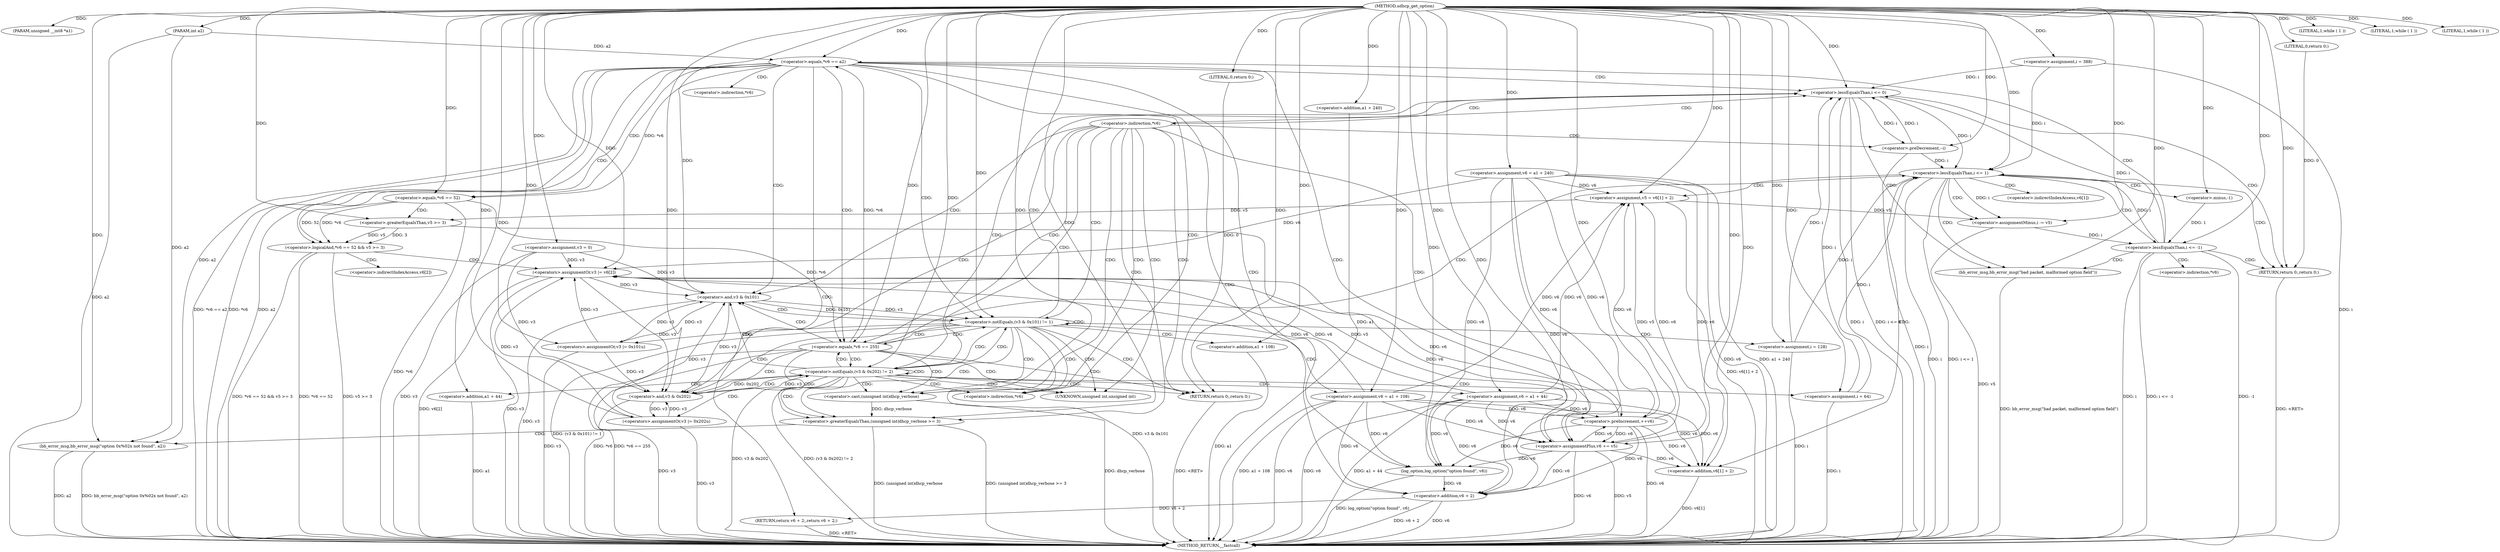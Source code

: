 digraph udhcp_get_option {  
"1000105" [label = "(METHOD,udhcp_get_option)" ]
"1000257" [label = "(METHOD_RETURN,__fastcall)" ]
"1000106" [label = "(PARAM,unsigned __int8 *a1)" ]
"1000107" [label = "(PARAM,int a2)" ]
"1000113" [label = "(<operator>.assignment,v3 = 0)" ]
"1000116" [label = "(<operator>.assignment,v6 = a1 + 240)" ]
"1000118" [label = "(<operator>.addition,a1 + 240)" ]
"1000122" [label = "(<operator>.assignment,i = 388)" ]
"1000125" [label = "(<operator>.assignment,i = 64)" ]
"1000130" [label = "(LITERAL,1,while ( 1 ))" ]
"1000133" [label = "(LITERAL,1,while ( 1 ))" ]
"1000136" [label = "(LITERAL,1,while ( 1 ))" ]
"1000139" [label = "(<operator>.lessEqualsThan,i <= 0)" ]
"1000144" [label = "(bb_error_msg,bb_error_msg(\"bad packet, malformed option field\"))" ]
"1000146" [label = "(RETURN,return 0;,return 0;)" ]
"1000147" [label = "(LITERAL,0,return 0;)" ]
"1000152" [label = "(<operator>.preDecrement,--i)" ]
"1000154" [label = "(<operator>.preIncrement,++v6)" ]
"1000157" [label = "(<operator>.equals,*v6 == 255)" ]
"1000163" [label = "(<operator>.lessEqualsThan,i <= 1)" ]
"1000167" [label = "(<operator>.assignment,v5 = v6[1] + 2)" ]
"1000169" [label = "(<operator>.addition,v6[1] + 2)" ]
"1000174" [label = "(<operator>.assignmentMinus,i -= v5)" ]
"1000178" [label = "(<operator>.lessEqualsThan,i <= -1)" ]
"1000180" [label = "(<operator>.minus,-1)" ]
"1000184" [label = "(<operator>.equals,*v6 == a2)" ]
"1000189" [label = "(log_option,log_option(\"option found\", v6))" ]
"1000192" [label = "(RETURN,return v6 + 2;,return v6 + 2;)" ]
"1000193" [label = "(<operator>.addition,v6 + 2)" ]
"1000197" [label = "(<operator>.logicalAnd,*v6 == 52 && v5 >= 3)" ]
"1000198" [label = "(<operator>.equals,*v6 == 52)" ]
"1000202" [label = "(<operator>.greaterEqualsThan,v5 >= 3)" ]
"1000205" [label = "(<operators>.assignmentOr,v3 |= v6[2])" ]
"1000210" [label = "(<operator>.assignmentPlus,v6 += v5)" ]
"1000214" [label = "(<operator>.notEquals,(v3 & 0x101) != 1)" ]
"1000215" [label = "(<operator>.and,v3 & 0x101)" ]
"1000220" [label = "(<operators>.assignmentOr,v3 |= 0x101u)" ]
"1000223" [label = "(<operator>.assignment,v6 = a1 + 108)" ]
"1000225" [label = "(<operator>.addition,a1 + 108)" ]
"1000228" [label = "(<operator>.assignment,i = 128)" ]
"1000232" [label = "(<operator>.notEquals,(v3 & 0x202) != 2)" ]
"1000233" [label = "(<operator>.and,v3 & 0x202)" ]
"1000238" [label = "(<operators>.assignmentOr,v3 |= 0x202u)" ]
"1000241" [label = "(<operator>.assignment,v6 = a1 + 44)" ]
"1000243" [label = "(<operator>.addition,a1 + 44)" ]
"1000247" [label = "(<operator>.greaterEqualsThan,(unsigned int)dhcp_verbose >= 3)" ]
"1000248" [label = "(<operator>.cast,(unsigned int)dhcp_verbose)" ]
"1000252" [label = "(bb_error_msg,bb_error_msg(\"option 0x%02x not found\", a2))" ]
"1000255" [label = "(RETURN,return 0;,return 0;)" ]
"1000256" [label = "(LITERAL,0,return 0;)" ]
"1000149" [label = "(<operator>.indirection,*v6)" ]
"1000158" [label = "(<operator>.indirection,*v6)" ]
"1000170" [label = "(<operator>.indirectIndexAccess,v6[1])" ]
"1000185" [label = "(<operator>.indirection,*v6)" ]
"1000199" [label = "(<operator>.indirection,*v6)" ]
"1000207" [label = "(<operator>.indirectIndexAccess,v6[2])" ]
"1000249" [label = "(UNKNOWN,unsigned int,unsigned int)" ]
  "1000255" -> "1000257"  [ label = "DDG: <RET>"] 
  "1000146" -> "1000257"  [ label = "DDG: <RET>"] 
  "1000192" -> "1000257"  [ label = "DDG: <RET>"] 
  "1000154" -> "1000257"  [ label = "DDG: v6"] 
  "1000193" -> "1000257"  [ label = "DDG: v6 + 2"] 
  "1000197" -> "1000257"  [ label = "DDG: *v6 == 52"] 
  "1000205" -> "1000257"  [ label = "DDG: v3"] 
  "1000139" -> "1000257"  [ label = "DDG: i"] 
  "1000252" -> "1000257"  [ label = "DDG: a2"] 
  "1000210" -> "1000257"  [ label = "DDG: v5"] 
  "1000163" -> "1000257"  [ label = "DDG: i"] 
  "1000144" -> "1000257"  [ label = "DDG: bb_error_msg(\"bad packet, malformed option field\")"] 
  "1000241" -> "1000257"  [ label = "DDG: a1 + 44"] 
  "1000193" -> "1000257"  [ label = "DDG: v6"] 
  "1000107" -> "1000257"  [ label = "DDG: a2"] 
  "1000116" -> "1000257"  [ label = "DDG: v6"] 
  "1000198" -> "1000257"  [ label = "DDG: *v6"] 
  "1000163" -> "1000257"  [ label = "DDG: i <= 1"] 
  "1000139" -> "1000257"  [ label = "DDG: i <= 0"] 
  "1000189" -> "1000257"  [ label = "DDG: log_option(\"option found\", v6)"] 
  "1000238" -> "1000257"  [ label = "DDG: v3"] 
  "1000243" -> "1000257"  [ label = "DDG: a1"] 
  "1000232" -> "1000257"  [ label = "DDG: v3 & 0x202"] 
  "1000116" -> "1000257"  [ label = "DDG: a1 + 240"] 
  "1000184" -> "1000257"  [ label = "DDG: *v6 == a2"] 
  "1000157" -> "1000257"  [ label = "DDG: *v6 == 255"] 
  "1000178" -> "1000257"  [ label = "DDG: i <= -1"] 
  "1000210" -> "1000257"  [ label = "DDG: v6"] 
  "1000228" -> "1000257"  [ label = "DDG: i"] 
  "1000220" -> "1000257"  [ label = "DDG: v3"] 
  "1000233" -> "1000257"  [ label = "DDG: v3"] 
  "1000214" -> "1000257"  [ label = "DDG: (v3 & 0x101) != 1"] 
  "1000118" -> "1000257"  [ label = "DDG: a1"] 
  "1000152" -> "1000257"  [ label = "DDG: i"] 
  "1000225" -> "1000257"  [ label = "DDG: a1"] 
  "1000248" -> "1000257"  [ label = "DDG: dhcp_verbose"] 
  "1000223" -> "1000257"  [ label = "DDG: v6"] 
  "1000178" -> "1000257"  [ label = "DDG: -1"] 
  "1000157" -> "1000257"  [ label = "DDG: *v6"] 
  "1000247" -> "1000257"  [ label = "DDG: (unsigned int)dhcp_verbose >= 3"] 
  "1000214" -> "1000257"  [ label = "DDG: v3 & 0x101"] 
  "1000232" -> "1000257"  [ label = "DDG: (v3 & 0x202) != 2"] 
  "1000184" -> "1000257"  [ label = "DDG: *v6"] 
  "1000205" -> "1000257"  [ label = "DDG: v6[2]"] 
  "1000247" -> "1000257"  [ label = "DDG: (unsigned int)dhcp_verbose"] 
  "1000169" -> "1000257"  [ label = "DDG: v6[1]"] 
  "1000252" -> "1000257"  [ label = "DDG: bb_error_msg(\"option 0x%02x not found\", a2)"] 
  "1000223" -> "1000257"  [ label = "DDG: a1 + 108"] 
  "1000125" -> "1000257"  [ label = "DDG: i"] 
  "1000184" -> "1000257"  [ label = "DDG: a2"] 
  "1000113" -> "1000257"  [ label = "DDG: v3"] 
  "1000241" -> "1000257"  [ label = "DDG: v6"] 
  "1000174" -> "1000257"  [ label = "DDG: v5"] 
  "1000178" -> "1000257"  [ label = "DDG: i"] 
  "1000167" -> "1000257"  [ label = "DDG: v6[1] + 2"] 
  "1000215" -> "1000257"  [ label = "DDG: v3"] 
  "1000197" -> "1000257"  [ label = "DDG: v5 >= 3"] 
  "1000197" -> "1000257"  [ label = "DDG: *v6 == 52 && v5 >= 3"] 
  "1000122" -> "1000257"  [ label = "DDG: i"] 
  "1000105" -> "1000106"  [ label = "DDG: "] 
  "1000105" -> "1000107"  [ label = "DDG: "] 
  "1000105" -> "1000113"  [ label = "DDG: "] 
  "1000105" -> "1000116"  [ label = "DDG: "] 
  "1000105" -> "1000118"  [ label = "DDG: "] 
  "1000105" -> "1000122"  [ label = "DDG: "] 
  "1000105" -> "1000125"  [ label = "DDG: "] 
  "1000105" -> "1000130"  [ label = "DDG: "] 
  "1000105" -> "1000133"  [ label = "DDG: "] 
  "1000105" -> "1000136"  [ label = "DDG: "] 
  "1000228" -> "1000139"  [ label = "DDG: i"] 
  "1000152" -> "1000139"  [ label = "DDG: i"] 
  "1000125" -> "1000139"  [ label = "DDG: i"] 
  "1000178" -> "1000139"  [ label = "DDG: i"] 
  "1000122" -> "1000139"  [ label = "DDG: i"] 
  "1000105" -> "1000139"  [ label = "DDG: "] 
  "1000105" -> "1000144"  [ label = "DDG: "] 
  "1000147" -> "1000146"  [ label = "DDG: 0"] 
  "1000105" -> "1000146"  [ label = "DDG: "] 
  "1000105" -> "1000147"  [ label = "DDG: "] 
  "1000139" -> "1000152"  [ label = "DDG: i"] 
  "1000105" -> "1000152"  [ label = "DDG: "] 
  "1000116" -> "1000154"  [ label = "DDG: v6"] 
  "1000210" -> "1000154"  [ label = "DDG: v6"] 
  "1000223" -> "1000154"  [ label = "DDG: v6"] 
  "1000241" -> "1000154"  [ label = "DDG: v6"] 
  "1000105" -> "1000154"  [ label = "DDG: "] 
  "1000198" -> "1000157"  [ label = "DDG: *v6"] 
  "1000105" -> "1000157"  [ label = "DDG: "] 
  "1000228" -> "1000163"  [ label = "DDG: i"] 
  "1000152" -> "1000163"  [ label = "DDG: i"] 
  "1000125" -> "1000163"  [ label = "DDG: i"] 
  "1000178" -> "1000163"  [ label = "DDG: i"] 
  "1000139" -> "1000163"  [ label = "DDG: i"] 
  "1000122" -> "1000163"  [ label = "DDG: i"] 
  "1000105" -> "1000163"  [ label = "DDG: "] 
  "1000116" -> "1000167"  [ label = "DDG: v6"] 
  "1000210" -> "1000167"  [ label = "DDG: v6"] 
  "1000223" -> "1000167"  [ label = "DDG: v6"] 
  "1000154" -> "1000167"  [ label = "DDG: v6"] 
  "1000241" -> "1000167"  [ label = "DDG: v6"] 
  "1000105" -> "1000167"  [ label = "DDG: "] 
  "1000116" -> "1000169"  [ label = "DDG: v6"] 
  "1000210" -> "1000169"  [ label = "DDG: v6"] 
  "1000223" -> "1000169"  [ label = "DDG: v6"] 
  "1000154" -> "1000169"  [ label = "DDG: v6"] 
  "1000241" -> "1000169"  [ label = "DDG: v6"] 
  "1000105" -> "1000169"  [ label = "DDG: "] 
  "1000167" -> "1000174"  [ label = "DDG: v5"] 
  "1000105" -> "1000174"  [ label = "DDG: "] 
  "1000163" -> "1000174"  [ label = "DDG: i"] 
  "1000174" -> "1000178"  [ label = "DDG: i"] 
  "1000105" -> "1000178"  [ label = "DDG: "] 
  "1000180" -> "1000178"  [ label = "DDG: 1"] 
  "1000105" -> "1000180"  [ label = "DDG: "] 
  "1000157" -> "1000184"  [ label = "DDG: *v6"] 
  "1000107" -> "1000184"  [ label = "DDG: a2"] 
  "1000105" -> "1000184"  [ label = "DDG: "] 
  "1000105" -> "1000189"  [ label = "DDG: "] 
  "1000116" -> "1000189"  [ label = "DDG: v6"] 
  "1000210" -> "1000189"  [ label = "DDG: v6"] 
  "1000223" -> "1000189"  [ label = "DDG: v6"] 
  "1000154" -> "1000189"  [ label = "DDG: v6"] 
  "1000241" -> "1000189"  [ label = "DDG: v6"] 
  "1000193" -> "1000192"  [ label = "DDG: v6 + 2"] 
  "1000189" -> "1000193"  [ label = "DDG: v6"] 
  "1000105" -> "1000193"  [ label = "DDG: "] 
  "1000116" -> "1000193"  [ label = "DDG: v6"] 
  "1000210" -> "1000193"  [ label = "DDG: v6"] 
  "1000223" -> "1000193"  [ label = "DDG: v6"] 
  "1000154" -> "1000193"  [ label = "DDG: v6"] 
  "1000241" -> "1000193"  [ label = "DDG: v6"] 
  "1000198" -> "1000197"  [ label = "DDG: *v6"] 
  "1000198" -> "1000197"  [ label = "DDG: 52"] 
  "1000184" -> "1000198"  [ label = "DDG: *v6"] 
  "1000105" -> "1000198"  [ label = "DDG: "] 
  "1000202" -> "1000197"  [ label = "DDG: v5"] 
  "1000202" -> "1000197"  [ label = "DDG: 3"] 
  "1000105" -> "1000202"  [ label = "DDG: "] 
  "1000167" -> "1000202"  [ label = "DDG: v5"] 
  "1000116" -> "1000205"  [ label = "DDG: v6"] 
  "1000210" -> "1000205"  [ label = "DDG: v6"] 
  "1000223" -> "1000205"  [ label = "DDG: v6"] 
  "1000154" -> "1000205"  [ label = "DDG: v6"] 
  "1000241" -> "1000205"  [ label = "DDG: v6"] 
  "1000238" -> "1000205"  [ label = "DDG: v3"] 
  "1000220" -> "1000205"  [ label = "DDG: v3"] 
  "1000113" -> "1000205"  [ label = "DDG: v3"] 
  "1000105" -> "1000205"  [ label = "DDG: "] 
  "1000202" -> "1000210"  [ label = "DDG: v5"] 
  "1000105" -> "1000210"  [ label = "DDG: "] 
  "1000167" -> "1000210"  [ label = "DDG: v5"] 
  "1000116" -> "1000210"  [ label = "DDG: v6"] 
  "1000223" -> "1000210"  [ label = "DDG: v6"] 
  "1000154" -> "1000210"  [ label = "DDG: v6"] 
  "1000241" -> "1000210"  [ label = "DDG: v6"] 
  "1000215" -> "1000214"  [ label = "DDG: v3"] 
  "1000215" -> "1000214"  [ label = "DDG: 0x101"] 
  "1000238" -> "1000215"  [ label = "DDG: v3"] 
  "1000220" -> "1000215"  [ label = "DDG: v3"] 
  "1000205" -> "1000215"  [ label = "DDG: v3"] 
  "1000113" -> "1000215"  [ label = "DDG: v3"] 
  "1000105" -> "1000215"  [ label = "DDG: "] 
  "1000105" -> "1000214"  [ label = "DDG: "] 
  "1000105" -> "1000220"  [ label = "DDG: "] 
  "1000215" -> "1000220"  [ label = "DDG: v3"] 
  "1000105" -> "1000223"  [ label = "DDG: "] 
  "1000105" -> "1000225"  [ label = "DDG: "] 
  "1000105" -> "1000228"  [ label = "DDG: "] 
  "1000233" -> "1000232"  [ label = "DDG: v3"] 
  "1000233" -> "1000232"  [ label = "DDG: 0x202"] 
  "1000238" -> "1000233"  [ label = "DDG: v3"] 
  "1000220" -> "1000233"  [ label = "DDG: v3"] 
  "1000205" -> "1000233"  [ label = "DDG: v3"] 
  "1000113" -> "1000233"  [ label = "DDG: v3"] 
  "1000215" -> "1000233"  [ label = "DDG: v3"] 
  "1000105" -> "1000233"  [ label = "DDG: "] 
  "1000105" -> "1000232"  [ label = "DDG: "] 
  "1000105" -> "1000238"  [ label = "DDG: "] 
  "1000233" -> "1000238"  [ label = "DDG: v3"] 
  "1000105" -> "1000241"  [ label = "DDG: "] 
  "1000105" -> "1000243"  [ label = "DDG: "] 
  "1000248" -> "1000247"  [ label = "DDG: dhcp_verbose"] 
  "1000105" -> "1000248"  [ label = "DDG: "] 
  "1000105" -> "1000247"  [ label = "DDG: "] 
  "1000105" -> "1000252"  [ label = "DDG: "] 
  "1000184" -> "1000252"  [ label = "DDG: a2"] 
  "1000107" -> "1000252"  [ label = "DDG: a2"] 
  "1000256" -> "1000255"  [ label = "DDG: 0"] 
  "1000105" -> "1000255"  [ label = "DDG: "] 
  "1000105" -> "1000256"  [ label = "DDG: "] 
  "1000139" -> "1000144"  [ label = "CDG: "] 
  "1000139" -> "1000149"  [ label = "CDG: "] 
  "1000139" -> "1000146"  [ label = "CDG: "] 
  "1000149" -> "1000154"  [ label = "CDG: "] 
  "1000149" -> "1000152"  [ label = "CDG: "] 
  "1000149" -> "1000139"  [ label = "CDG: "] 
  "1000149" -> "1000158"  [ label = "CDG: "] 
  "1000149" -> "1000157"  [ label = "CDG: "] 
  "1000149" -> "1000215"  [ label = "CDG: "] 
  "1000149" -> "1000214"  [ label = "CDG: "] 
  "1000149" -> "1000233"  [ label = "CDG: "] 
  "1000149" -> "1000232"  [ label = "CDG: "] 
  "1000149" -> "1000255"  [ label = "CDG: "] 
  "1000149" -> "1000249"  [ label = "CDG: "] 
  "1000149" -> "1000248"  [ label = "CDG: "] 
  "1000149" -> "1000247"  [ label = "CDG: "] 
  "1000157" -> "1000163"  [ label = "CDG: "] 
  "1000157" -> "1000215"  [ label = "CDG: "] 
  "1000157" -> "1000214"  [ label = "CDG: "] 
  "1000157" -> "1000233"  [ label = "CDG: "] 
  "1000157" -> "1000232"  [ label = "CDG: "] 
  "1000157" -> "1000255"  [ label = "CDG: "] 
  "1000157" -> "1000249"  [ label = "CDG: "] 
  "1000157" -> "1000248"  [ label = "CDG: "] 
  "1000157" -> "1000247"  [ label = "CDG: "] 
  "1000163" -> "1000174"  [ label = "CDG: "] 
  "1000163" -> "1000170"  [ label = "CDG: "] 
  "1000163" -> "1000169"  [ label = "CDG: "] 
  "1000163" -> "1000167"  [ label = "CDG: "] 
  "1000163" -> "1000180"  [ label = "CDG: "] 
  "1000163" -> "1000178"  [ label = "CDG: "] 
  "1000163" -> "1000144"  [ label = "CDG: "] 
  "1000163" -> "1000146"  [ label = "CDG: "] 
  "1000178" -> "1000185"  [ label = "CDG: "] 
  "1000178" -> "1000184"  [ label = "CDG: "] 
  "1000178" -> "1000144"  [ label = "CDG: "] 
  "1000178" -> "1000146"  [ label = "CDG: "] 
  "1000184" -> "1000192"  [ label = "CDG: "] 
  "1000184" -> "1000189"  [ label = "CDG: "] 
  "1000184" -> "1000199"  [ label = "CDG: "] 
  "1000184" -> "1000198"  [ label = "CDG: "] 
  "1000184" -> "1000197"  [ label = "CDG: "] 
  "1000184" -> "1000193"  [ label = "CDG: "] 
  "1000184" -> "1000210"  [ label = "CDG: "] 
  "1000184" -> "1000215"  [ label = "CDG: "] 
  "1000184" -> "1000214"  [ label = "CDG: "] 
  "1000184" -> "1000139"  [ label = "CDG: "] 
  "1000184" -> "1000158"  [ label = "CDG: "] 
  "1000184" -> "1000157"  [ label = "CDG: "] 
  "1000197" -> "1000207"  [ label = "CDG: "] 
  "1000197" -> "1000205"  [ label = "CDG: "] 
  "1000198" -> "1000202"  [ label = "CDG: "] 
  "1000214" -> "1000223"  [ label = "CDG: "] 
  "1000214" -> "1000220"  [ label = "CDG: "] 
  "1000214" -> "1000228"  [ label = "CDG: "] 
  "1000214" -> "1000225"  [ label = "CDG: "] 
  "1000214" -> "1000233"  [ label = "CDG: "] 
  "1000214" -> "1000232"  [ label = "CDG: "] 
  "1000214" -> "1000255"  [ label = "CDG: "] 
  "1000214" -> "1000249"  [ label = "CDG: "] 
  "1000214" -> "1000248"  [ label = "CDG: "] 
  "1000214" -> "1000247"  [ label = "CDG: "] 
  "1000214" -> "1000215"  [ label = "CDG: "] 
  "1000214" -> "1000214"  [ label = "CDG: "] 
  "1000214" -> "1000139"  [ label = "CDG: "] 
  "1000214" -> "1000158"  [ label = "CDG: "] 
  "1000214" -> "1000157"  [ label = "CDG: "] 
  "1000232" -> "1000238"  [ label = "CDG: "] 
  "1000232" -> "1000255"  [ label = "CDG: "] 
  "1000232" -> "1000249"  [ label = "CDG: "] 
  "1000232" -> "1000248"  [ label = "CDG: "] 
  "1000232" -> "1000247"  [ label = "CDG: "] 
  "1000232" -> "1000243"  [ label = "CDG: "] 
  "1000232" -> "1000241"  [ label = "CDG: "] 
  "1000232" -> "1000125"  [ label = "CDG: "] 
  "1000232" -> "1000233"  [ label = "CDG: "] 
  "1000232" -> "1000232"  [ label = "CDG: "] 
  "1000232" -> "1000215"  [ label = "CDG: "] 
  "1000232" -> "1000214"  [ label = "CDG: "] 
  "1000232" -> "1000139"  [ label = "CDG: "] 
  "1000232" -> "1000158"  [ label = "CDG: "] 
  "1000232" -> "1000157"  [ label = "CDG: "] 
  "1000247" -> "1000252"  [ label = "CDG: "] 
}
